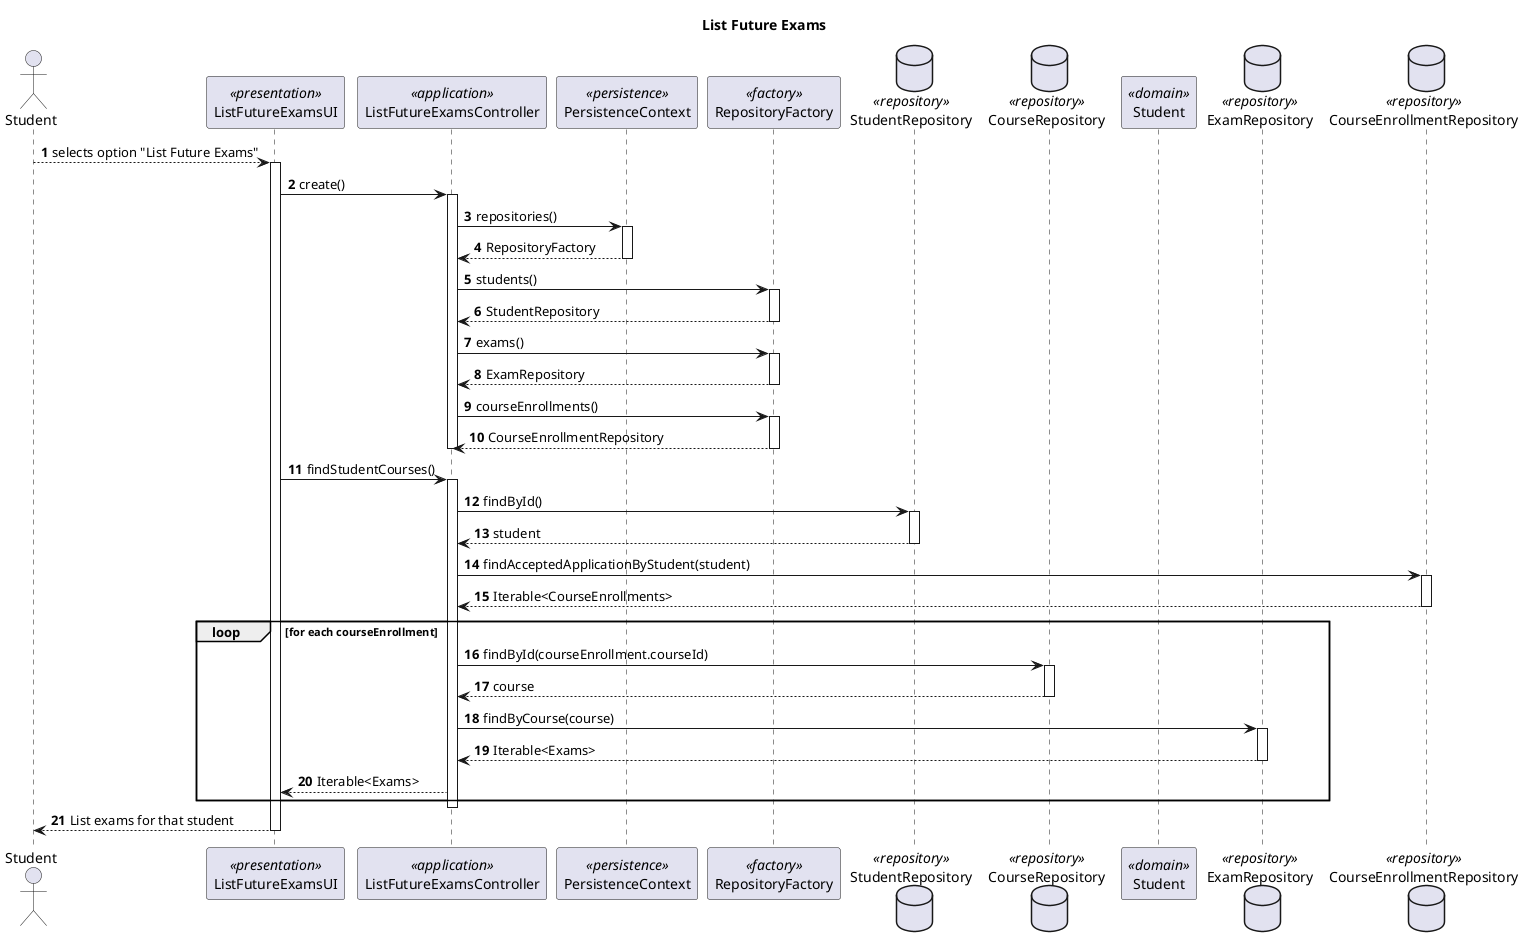 @startuml
title List Future Exams
autonumber

actor Student as user

participant ListFutureExamsUI as UI  <<presentation>>
participant ListFutureExamsController as Controller <<application>>
participant PersistenceContext as Context <<persistence>>
participant RepositoryFactory <<factory>>
database StudentRepository <<repository>>
database CourseRepository <<repository>>
participant Student <<domain>>

database ExamRepository <<repository>>
database CourseEnrollmentRepository <<repository>>

user --> UI : selects option "List Future Exams"
activate UI
UI -> Controller : create()
activate Controller

Controller -> Context : repositories()
activate Context
Context --> Controller : RepositoryFactory
deactivate Context
Controller -> RepositoryFactory : students()
activate RepositoryFactory
RepositoryFactory --> Controller : StudentRepository
deactivate RepositoryFactory
Controller -> RepositoryFactory : exams()
activate RepositoryFactory
RepositoryFactory --> Controller : ExamRepository
deactivate RepositoryFactory
Controller -> RepositoryFactory : courseEnrollments()
activate RepositoryFactory
RepositoryFactory --> Controller : CourseEnrollmentRepository
deactivate RepositoryFactory
deactivate Controller

UI -> Controller : findStudentCourses()
activate Controller
Controller -> StudentRepository : findById()
activate StudentRepository
StudentRepository --> Controller : student
deactivate StudentRepository
Controller -> CourseEnrollmentRepository : findAcceptedApplicationByStudent(student)
activate CourseEnrollmentRepository
CourseEnrollmentRepository --> Controller : Iterable<CourseEnrollments>
deactivate CourseEnrollmentRepository
loop for each courseEnrollment
    Controller -> CourseRepository : findById(courseEnrollment.courseId)
    activate CourseRepository
    CourseRepository --> Controller : course
    deactivate CourseRepository

    Controller -> ExamRepository : findByCourse(course)
    activate ExamRepository
    ExamRepository --> Controller : Iterable<Exams>
    deactivate ExamRepository

    Controller --> UI : Iterable<Exams>
end loop
deactivate Controller
UI --> user : List exams for that student
deactivate UI

@enduml